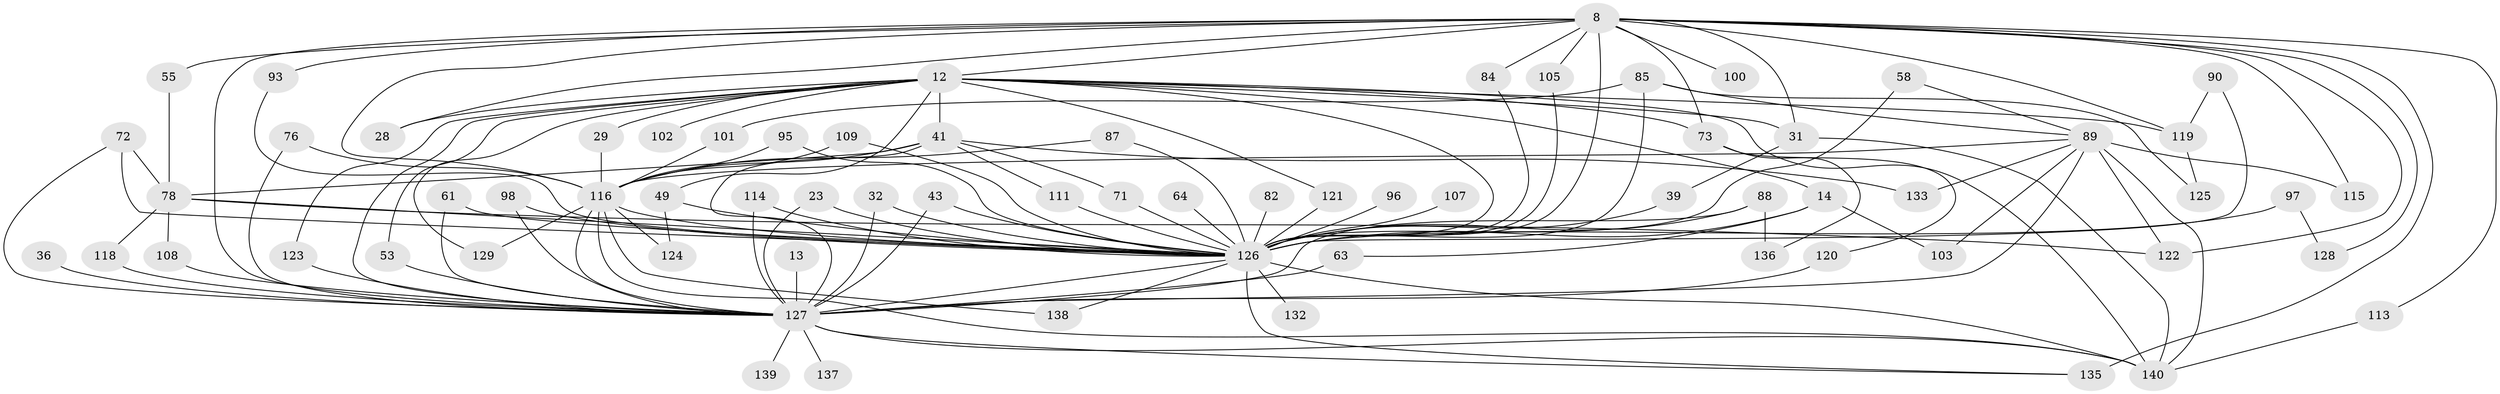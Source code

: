 // original degree distribution, {25: 0.007142857142857143, 30: 0.014285714285714285, 18: 0.007142857142857143, 23: 0.007142857142857143, 32: 0.007142857142857143, 22: 0.007142857142857143, 19: 0.007142857142857143, 17: 0.007142857142857143, 21: 0.007142857142857143, 5: 0.04285714285714286, 2: 0.6142857142857143, 3: 0.1357142857142857, 12: 0.007142857142857143, 14: 0.007142857142857143, 7: 0.02857142857142857, 4: 0.07142857142857142, 6: 0.014285714285714285, 8: 0.007142857142857143}
// Generated by graph-tools (version 1.1) at 2025/44/03/09/25 04:44:51]
// undirected, 70 vertices, 135 edges
graph export_dot {
graph [start="1"]
  node [color=gray90,style=filled];
  8 [super="+1"];
  12 [super="+9"];
  13;
  14 [super="+11"];
  23;
  28;
  29;
  31 [super="+22"];
  32;
  36;
  39;
  41 [super="+35"];
  43;
  49 [super="+25"];
  53;
  55;
  58;
  61;
  63 [super="+47"];
  64;
  71;
  72 [super="+54+70"];
  73 [super="+69"];
  76;
  78 [super="+45"];
  82;
  84 [super="+56"];
  85 [super="+68"];
  87;
  88 [super="+66"];
  89 [super="+44+79"];
  90 [super="+57"];
  93;
  95;
  96;
  97 [super="+30"];
  98;
  100;
  101;
  102;
  103;
  105;
  107;
  108;
  109;
  111;
  113;
  114;
  115;
  116 [super="+112+48+80"];
  118;
  119 [super="+20+67"];
  120 [super="+91"];
  121 [super="+94"];
  122 [super="+51+59+104"];
  123;
  124;
  125;
  126 [super="+110+86+5"];
  127 [super="+52+7+92"];
  128;
  129;
  132;
  133;
  135 [super="+131+21+130"];
  136;
  137;
  138;
  139;
  140 [super="+106+46+81+134"];
  8 -- 28;
  8 -- 73 [weight=3];
  8 -- 100 [weight=2];
  8 -- 105;
  8 -- 113;
  8 -- 115;
  8 -- 128;
  8 -- 84 [weight=3];
  8 -- 93;
  8 -- 55;
  8 -- 122 [weight=5];
  8 -- 31;
  8 -- 119 [weight=2];
  8 -- 127 [weight=9];
  8 -- 116 [weight=5];
  8 -- 135 [weight=5];
  8 -- 126 [weight=7];
  8 -- 12 [weight=4];
  12 -- 127 [weight=10];
  12 -- 129;
  12 -- 73;
  12 -- 140;
  12 -- 14;
  12 -- 28;
  12 -- 29;
  12 -- 31 [weight=2];
  12 -- 102 [weight=2];
  12 -- 41 [weight=2];
  12 -- 49;
  12 -- 53;
  12 -- 119 [weight=3];
  12 -- 121;
  12 -- 123;
  12 -- 126 [weight=4];
  13 -- 127 [weight=2];
  14 -- 103;
  14 -- 63;
  14 -- 126 [weight=2];
  23 -- 127;
  23 -- 126;
  29 -- 116;
  31 -- 39;
  31 -- 140;
  32 -- 127;
  32 -- 126;
  36 -- 127;
  39 -- 126;
  41 -- 127 [weight=2];
  41 -- 133;
  41 -- 71;
  41 -- 78 [weight=2];
  41 -- 111;
  41 -- 116;
  43 -- 127;
  43 -- 126;
  49 -- 124;
  49 -- 126 [weight=2];
  53 -- 127;
  55 -- 78;
  58 -- 89;
  58 -- 126;
  61 -- 127;
  61 -- 126;
  63 -- 127 [weight=2];
  64 -- 126;
  71 -- 126;
  72 -- 78;
  72 -- 127;
  72 -- 126 [weight=2];
  73 -- 136;
  73 -- 120;
  76 -- 116;
  76 -- 127;
  78 -- 108;
  78 -- 118;
  78 -- 122;
  78 -- 126;
  82 -- 126;
  84 -- 126 [weight=2];
  85 -- 101;
  85 -- 125;
  85 -- 89 [weight=2];
  85 -- 126;
  87 -- 116;
  87 -- 126;
  88 -- 136;
  88 -- 127 [weight=2];
  88 -- 126;
  89 -- 133;
  89 -- 103;
  89 -- 140 [weight=2];
  89 -- 115;
  89 -- 116;
  89 -- 127 [weight=6];
  89 -- 122;
  90 -- 119;
  90 -- 126;
  93 -- 126;
  95 -- 116;
  95 -- 126;
  96 -- 126 [weight=2];
  97 -- 128;
  97 -- 126 [weight=3];
  98 -- 127;
  98 -- 126;
  101 -- 116;
  105 -- 126;
  107 -- 126;
  108 -- 127;
  109 -- 116;
  109 -- 126;
  111 -- 126;
  113 -- 140;
  114 -- 127;
  114 -- 126;
  116 -- 129;
  116 -- 124;
  116 -- 138;
  116 -- 127;
  116 -- 140;
  116 -- 126;
  118 -- 127;
  119 -- 125;
  120 -- 127 [weight=2];
  121 -- 126 [weight=2];
  123 -- 127;
  126 -- 127 [weight=13];
  126 -- 132 [weight=2];
  126 -- 138;
  126 -- 140 [weight=2];
  126 -- 135 [weight=2];
  127 -- 137 [weight=2];
  127 -- 139 [weight=2];
  127 -- 135;
  127 -- 140 [weight=3];
}
